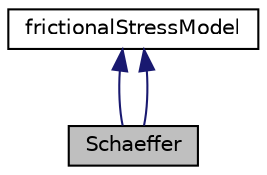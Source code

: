 digraph "Schaeffer"
{
  bgcolor="transparent";
  edge [fontname="Helvetica",fontsize="10",labelfontname="Helvetica",labelfontsize="10"];
  node [fontname="Helvetica",fontsize="10",shape=record];
  Node1 [label="Schaeffer",height=0.2,width=0.4,color="black", fillcolor="grey75", style="filled", fontcolor="black"];
  Node2 -> Node1 [dir="back",color="midnightblue",fontsize="10",style="solid",fontname="Helvetica"];
  Node2 [label="frictionalStressModel",height=0.2,width=0.4,color="black",URL="$a00861.html"];
  Node2 -> Node1 [dir="back",color="midnightblue",fontsize="10",style="solid",fontname="Helvetica"];
}
